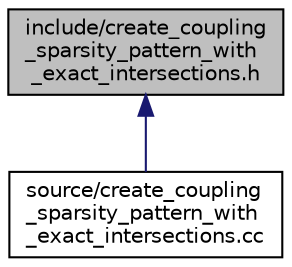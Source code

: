 digraph "include/create_coupling_sparsity_pattern_with_exact_intersections.h"
{
 // LATEX_PDF_SIZE
  bgcolor="transparent";
  edge [fontname="Helvetica",fontsize="10",labelfontname="Helvetica",labelfontsize="10"];
  node [fontname="Helvetica",fontsize="10",shape=record];
  Node1 [label="include/create_coupling\l_sparsity_pattern_with\l_exact_intersections.h",height=0.2,width=0.4,color="black", fillcolor="grey75", style="filled", fontcolor="black",tooltip=" "];
  Node1 -> Node2 [dir="back",color="midnightblue",fontsize="10",style="solid",fontname="Helvetica"];
  Node2 [label="source/create_coupling\l_sparsity_pattern_with\l_exact_intersections.cc",height=0.2,width=0.4,color="black",URL="$create__coupling__sparsity__pattern__with__exact__intersections_8cc.html",tooltip=" "];
}
